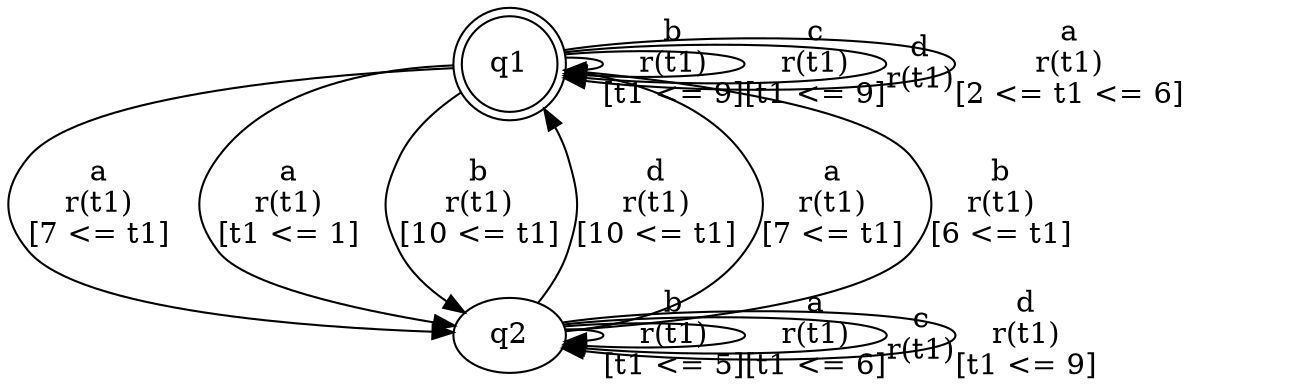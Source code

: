 digraph L {
	qq1[label=q1 shape=doublecircle]
	qq2[label=q2]
	qq1 -> qq1[label="b\nr(t1)\n[t1 <= 9]"]
	qq1 -> qq2[label="a\nr(t1)\n[7 <= t1]"]
	qq2 -> qq2[label="b\nr(t1)\n[t1 <= 5]"]
	qq2 -> qq1[label="d\nr(t1)\n[10 <= t1]"]
	qq2 -> qq1[label="a\nr(t1)\n[7 <= t1]"]
	qq2 -> qq2[label="a\nr(t1)\n[t1 <= 6]"]
	qq2 -> qq1[label="b\nr(t1)\n[6 <= t1]"]
	qq2 -> qq2[label="c\nr(t1)\n"]
	qq2 -> qq2[label="d\nr(t1)\n[t1 <= 9]"]
	qq1 -> qq2[label="a\nr(t1)\n[t1 <= 1]"]
	qq1 -> qq2[label="b\nr(t1)\n[10 <= t1]"]
	qq1 -> qq1[label="c\nr(t1)\n[t1 <= 9]"]
	qq1 -> qq1[label="d\nr(t1)\n"]
	qq1 -> qq1[label="a\nr(t1)\n[2 <= t1 <= 6]"]
}
